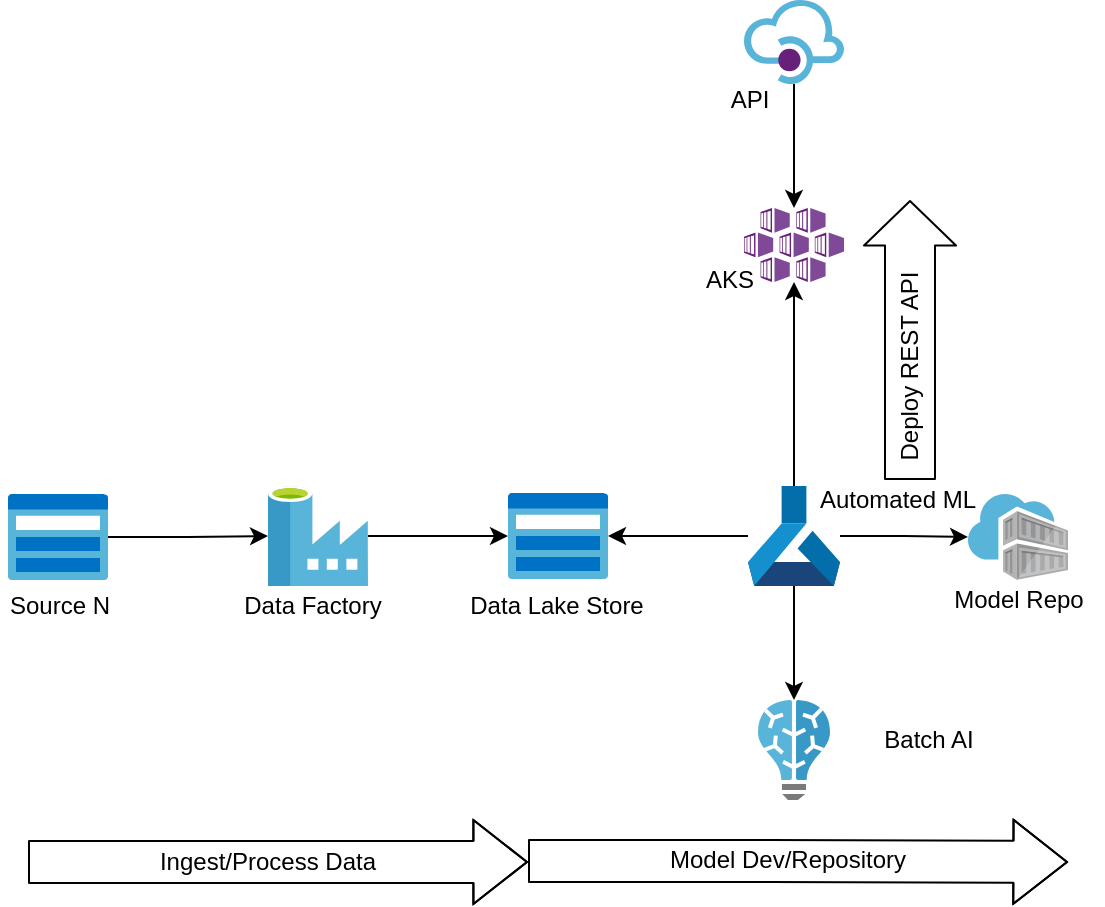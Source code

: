<mxfile version="14.4.4" type="github">
  <diagram id="zSh2a149f-0JXWldT1MG" name="Page-1">
    <mxGraphModel dx="1038" dy="580" grid="1" gridSize="10" guides="1" tooltips="1" connect="1" arrows="1" fold="1" page="1" pageScale="1" pageWidth="850" pageHeight="1100" math="0" shadow="0">
      <root>
        <mxCell id="0" />
        <mxCell id="1" parent="0" />
        <mxCell id="WBOZZxdTKDu7MEPYcMjf-1" value="" style="aspect=fixed;html=1;points=[];align=center;image;fontSize=12;image=img/lib/mscae/ClassicStorage.svg;" vertex="1" parent="1">
          <mxGeometry x="374" y="566.5" width="50" height="43" as="geometry" />
        </mxCell>
        <mxCell id="WBOZZxdTKDu7MEPYcMjf-8" value="" style="edgeStyle=orthogonalEdgeStyle;rounded=0;orthogonalLoop=1;jettySize=auto;html=1;" edge="1" parent="1" source="WBOZZxdTKDu7MEPYcMjf-2" target="WBOZZxdTKDu7MEPYcMjf-3">
          <mxGeometry relative="1" as="geometry" />
        </mxCell>
        <mxCell id="WBOZZxdTKDu7MEPYcMjf-2" value="" style="aspect=fixed;html=1;points=[];align=center;image;fontSize=12;image=img/lib/mscae/ClassicStorage.svg;" vertex="1" parent="1">
          <mxGeometry x="124" y="567" width="50" height="43" as="geometry" />
        </mxCell>
        <mxCell id="WBOZZxdTKDu7MEPYcMjf-9" value="" style="edgeStyle=orthogonalEdgeStyle;rounded=0;orthogonalLoop=1;jettySize=auto;html=1;" edge="1" parent="1" source="WBOZZxdTKDu7MEPYcMjf-3" target="WBOZZxdTKDu7MEPYcMjf-1">
          <mxGeometry relative="1" as="geometry" />
        </mxCell>
        <mxCell id="WBOZZxdTKDu7MEPYcMjf-3" value="" style="aspect=fixed;html=1;points=[];align=center;image;fontSize=12;image=img/lib/mscae/Data_Factory.svg;" vertex="1" parent="1">
          <mxGeometry x="254" y="563" width="50" height="50" as="geometry" />
        </mxCell>
        <mxCell id="WBOZZxdTKDu7MEPYcMjf-10" value="" style="edgeStyle=orthogonalEdgeStyle;rounded=0;orthogonalLoop=1;jettySize=auto;html=1;" edge="1" parent="1" source="WBOZZxdTKDu7MEPYcMjf-4" target="WBOZZxdTKDu7MEPYcMjf-1">
          <mxGeometry relative="1" as="geometry" />
        </mxCell>
        <mxCell id="WBOZZxdTKDu7MEPYcMjf-11" value="" style="edgeStyle=orthogonalEdgeStyle;rounded=0;orthogonalLoop=1;jettySize=auto;html=1;" edge="1" parent="1" source="WBOZZxdTKDu7MEPYcMjf-4" target="WBOZZxdTKDu7MEPYcMjf-5">
          <mxGeometry relative="1" as="geometry" />
        </mxCell>
        <mxCell id="WBOZZxdTKDu7MEPYcMjf-12" value="" style="edgeStyle=orthogonalEdgeStyle;rounded=0;orthogonalLoop=1;jettySize=auto;html=1;" edge="1" parent="1" source="WBOZZxdTKDu7MEPYcMjf-4" target="WBOZZxdTKDu7MEPYcMjf-7">
          <mxGeometry relative="1" as="geometry" />
        </mxCell>
        <mxCell id="WBOZZxdTKDu7MEPYcMjf-13" value="" style="edgeStyle=orthogonalEdgeStyle;rounded=0;orthogonalLoop=1;jettySize=auto;html=1;" edge="1" parent="1" source="WBOZZxdTKDu7MEPYcMjf-4" target="WBOZZxdTKDu7MEPYcMjf-6">
          <mxGeometry relative="1" as="geometry" />
        </mxCell>
        <mxCell id="WBOZZxdTKDu7MEPYcMjf-4" value="" style="aspect=fixed;html=1;points=[];align=center;image;fontSize=12;image=img/lib/mscae/Machine_Learning_Service_Workspaces.svg;" vertex="1" parent="1">
          <mxGeometry x="494" y="563" width="46" height="50" as="geometry" />
        </mxCell>
        <mxCell id="WBOZZxdTKDu7MEPYcMjf-5" value="" style="aspect=fixed;html=1;points=[];align=center;image;fontSize=12;image=img/lib/mscae/Batch_AI.svg;" vertex="1" parent="1">
          <mxGeometry x="499" y="670" width="36" height="50" as="geometry" />
        </mxCell>
        <mxCell id="WBOZZxdTKDu7MEPYcMjf-6" value="" style="aspect=fixed;html=1;points=[];align=center;image;fontSize=12;image=img/lib/mscae/Kubernetes_Services.svg;" vertex="1" parent="1">
          <mxGeometry x="492" y="424" width="50" height="37" as="geometry" />
        </mxCell>
        <mxCell id="WBOZZxdTKDu7MEPYcMjf-7" value="" style="aspect=fixed;html=1;points=[];align=center;image;fontSize=12;image=img/lib/mscae/Container_Registries.svg;" vertex="1" parent="1">
          <mxGeometry x="604" y="567" width="50" height="43" as="geometry" />
        </mxCell>
        <mxCell id="WBOZZxdTKDu7MEPYcMjf-14" value="" style="shape=flexArrow;endArrow=classic;html=1;width=21;endSize=8.6;" edge="1" parent="1">
          <mxGeometry width="50" height="50" relative="1" as="geometry">
            <mxPoint x="134" y="751" as="sourcePoint" />
            <mxPoint x="384" y="751" as="targetPoint" />
            <Array as="points">
              <mxPoint x="254" y="751" />
            </Array>
          </mxGeometry>
        </mxCell>
        <mxCell id="WBOZZxdTKDu7MEPYcMjf-16" value="Source N" style="text;html=1;strokeColor=none;fillColor=none;align=center;verticalAlign=middle;whiteSpace=wrap;rounded=0;" vertex="1" parent="1">
          <mxGeometry x="120" y="613" width="60" height="20" as="geometry" />
        </mxCell>
        <mxCell id="WBOZZxdTKDu7MEPYcMjf-17" value="Data Factory" style="text;html=1;strokeColor=none;fillColor=none;align=center;verticalAlign=middle;whiteSpace=wrap;rounded=0;" vertex="1" parent="1">
          <mxGeometry x="234" y="613" width="85" height="20" as="geometry" />
        </mxCell>
        <mxCell id="WBOZZxdTKDu7MEPYcMjf-18" value="&lt;span style=&quot;color: rgba(0 , 0 , 0 , 0) ; font-family: monospace ; font-size: 0px&quot;&gt;%3CmxGraphModel%3E%3Croot%3E%3CmxCell%20id%3D%220%22%2F%3E%3CmxCell%20id%3D%221%22%20parent%3D%220%22%2F%3E%3CmxCell%20id%3D%222%22%20value%3D%22Source%20N%22%20style%3D%22text%3Bhtml%3D1%3BstrokeColor%3Dnone%3BfillColor%3Dnone%3Balign%3Dcenter%3BverticalAlign%3Dmiddle%3BwhiteSpace%3Dwrap%3Brounded%3D0%3B%22%20vertex%3D%221%22%20parent%3D%221%22%3E%3CmxGeometry%20x%3D%22106%22%20y%3D%22353%22%20width%3D%2260%22%20height%3D%2220%22%20as%3D%22geometry%22%2F%3E%3C%2FmxCell%3E%3C%2Froot%3E%3C%2FmxGraphModel%3E&lt;/span&gt;" style="text;html=1;align=center;verticalAlign=middle;resizable=0;points=[];autosize=1;" vertex="1" parent="1">
          <mxGeometry x="414" y="640" width="20" height="20" as="geometry" />
        </mxCell>
        <mxCell id="WBOZZxdTKDu7MEPYcMjf-19" value="Data Lake Store" style="text;html=1;strokeColor=none;fillColor=none;align=center;verticalAlign=middle;whiteSpace=wrap;rounded=0;" vertex="1" parent="1">
          <mxGeometry x="351" y="613" width="95" height="20" as="geometry" />
        </mxCell>
        <mxCell id="WBOZZxdTKDu7MEPYcMjf-20" value="Automated ML" style="text;html=1;strokeColor=none;fillColor=none;align=center;verticalAlign=middle;whiteSpace=wrap;rounded=0;" vertex="1" parent="1">
          <mxGeometry x="524" y="560" width="90" height="20" as="geometry" />
        </mxCell>
        <mxCell id="WBOZZxdTKDu7MEPYcMjf-22" value="Batch AI" style="text;html=1;strokeColor=none;fillColor=none;align=center;verticalAlign=middle;whiteSpace=wrap;rounded=0;" vertex="1" parent="1">
          <mxGeometry x="542" y="680" width="85" height="20" as="geometry" />
        </mxCell>
        <mxCell id="WBOZZxdTKDu7MEPYcMjf-23" value="AKS" style="text;html=1;strokeColor=none;fillColor=none;align=center;verticalAlign=middle;whiteSpace=wrap;rounded=0;" vertex="1" parent="1">
          <mxGeometry x="460" y="450" width="50" height="20" as="geometry" />
        </mxCell>
        <mxCell id="WBOZZxdTKDu7MEPYcMjf-24" value="Model Repo" style="text;html=1;strokeColor=none;fillColor=none;align=center;verticalAlign=middle;whiteSpace=wrap;rounded=0;" vertex="1" parent="1">
          <mxGeometry x="586.5" y="609.5" width="85" height="20" as="geometry" />
        </mxCell>
        <mxCell id="WBOZZxdTKDu7MEPYcMjf-25" value="Ingest/Process Data" style="text;html=1;strokeColor=none;fillColor=none;align=center;verticalAlign=middle;whiteSpace=wrap;rounded=0;" vertex="1" parent="1">
          <mxGeometry x="174" y="741" width="160" height="20" as="geometry" />
        </mxCell>
        <mxCell id="WBOZZxdTKDu7MEPYcMjf-27" value="" style="shape=flexArrow;endArrow=classic;html=1;width=21;endSize=8.6;" edge="1" parent="1">
          <mxGeometry width="50" height="50" relative="1" as="geometry">
            <mxPoint x="384" y="750.5" as="sourcePoint" />
            <mxPoint x="654" y="751" as="targetPoint" />
            <Array as="points">
              <mxPoint x="504" y="750.5" />
            </Array>
          </mxGeometry>
        </mxCell>
        <mxCell id="WBOZZxdTKDu7MEPYcMjf-28" value="Model Dev/Repository" style="text;html=1;strokeColor=none;fillColor=none;align=center;verticalAlign=middle;whiteSpace=wrap;rounded=0;" vertex="1" parent="1">
          <mxGeometry x="414" y="740" width="200" height="20" as="geometry" />
        </mxCell>
        <mxCell id="WBOZZxdTKDu7MEPYcMjf-30" value="" style="shape=flexArrow;endArrow=classic;html=1;width=25;endSize=7.09;exitX=0.5;exitY=0;exitDx=0;exitDy=0;" edge="1" parent="1">
          <mxGeometry width="50" height="50" relative="1" as="geometry">
            <mxPoint x="575" y="560" as="sourcePoint" />
            <mxPoint x="575" y="420" as="targetPoint" />
          </mxGeometry>
        </mxCell>
        <mxCell id="WBOZZxdTKDu7MEPYcMjf-32" value="Deploy REST API" style="text;html=1;strokeColor=none;fillColor=none;align=center;verticalAlign=middle;whiteSpace=wrap;rounded=0;rotation=-90;" vertex="1" parent="1">
          <mxGeometry x="519.5" y="497" width="110" height="13" as="geometry" />
        </mxCell>
        <mxCell id="WBOZZxdTKDu7MEPYcMjf-38" value="" style="edgeStyle=orthogonalEdgeStyle;rounded=0;orthogonalLoop=1;jettySize=auto;html=1;" edge="1" parent="1" source="WBOZZxdTKDu7MEPYcMjf-37" target="WBOZZxdTKDu7MEPYcMjf-6">
          <mxGeometry relative="1" as="geometry" />
        </mxCell>
        <mxCell id="WBOZZxdTKDu7MEPYcMjf-37" value="" style="aspect=fixed;html=1;points=[];align=center;image;fontSize=12;image=img/lib/mscae/API_Management.svg;" vertex="1" parent="1">
          <mxGeometry x="492" y="320" width="50" height="42" as="geometry" />
        </mxCell>
        <mxCell id="WBOZZxdTKDu7MEPYcMjf-39" value="API" style="text;html=1;strokeColor=none;fillColor=none;align=center;verticalAlign=middle;whiteSpace=wrap;rounded=0;" vertex="1" parent="1">
          <mxGeometry x="469.5" y="360" width="50" height="20" as="geometry" />
        </mxCell>
      </root>
    </mxGraphModel>
  </diagram>
</mxfile>
